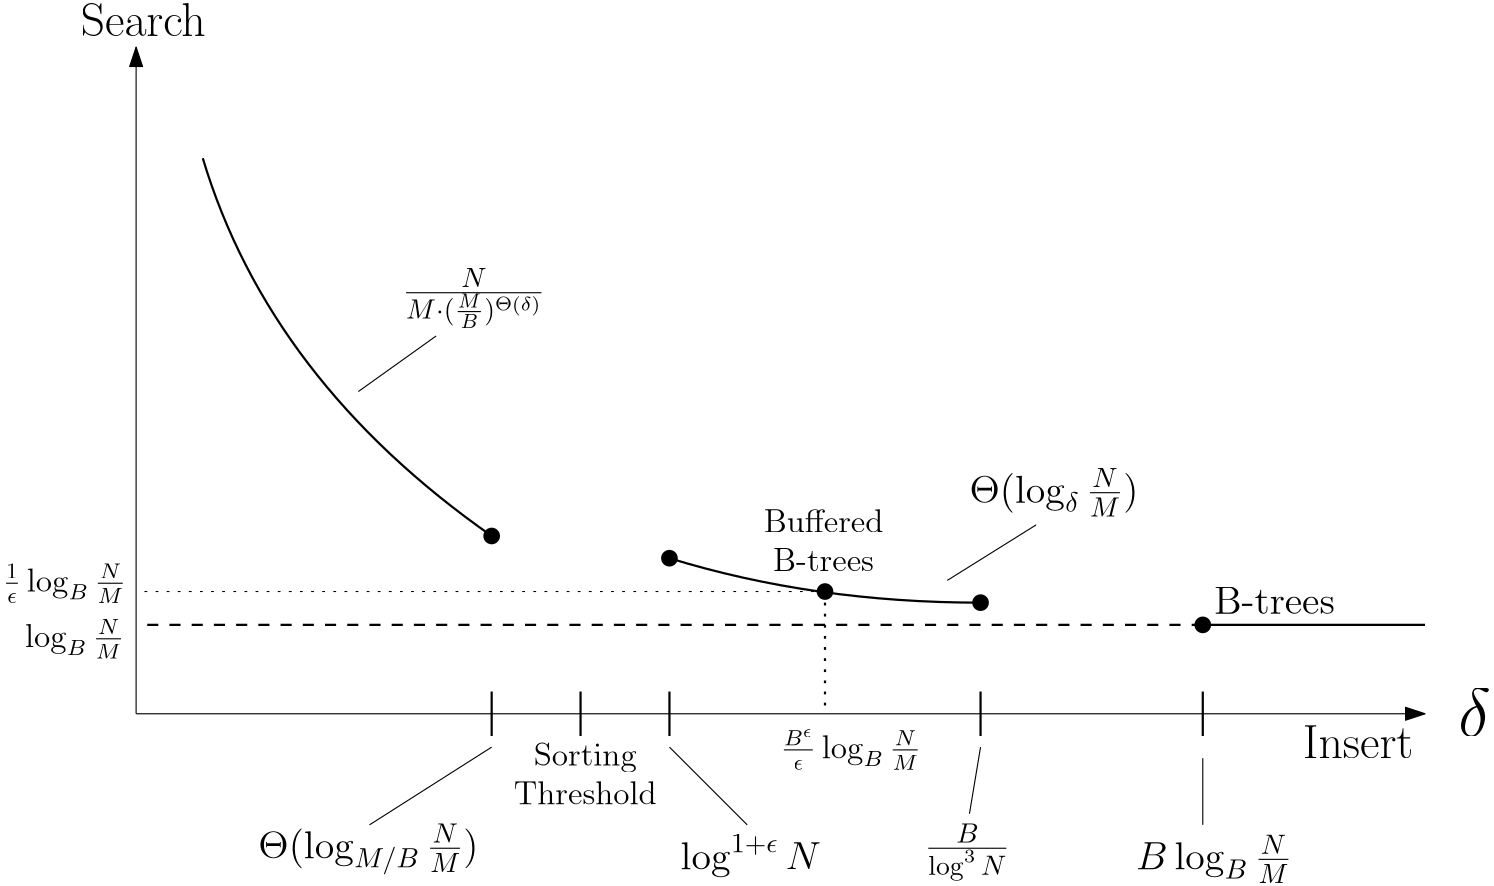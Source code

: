 <?xml version="1.0"?>
<!DOCTYPE ipe SYSTEM "ipe.dtd">
<ipe version="70107" creator="Ipe 7.2.2">
<info created="D:20160510144933" modified="D:20160518151954"/>
<ipestyle name="basic">
<symbol name="arrow/arc(spx)">
<path stroke="sym-stroke" fill="sym-stroke" pen="sym-pen">
0 0 m
-1 0.333 l
-1 -0.333 l
h
</path>
</symbol>
<symbol name="arrow/farc(spx)">
<path stroke="sym-stroke" fill="white" pen="sym-pen">
0 0 m
-1 0.333 l
-1 -0.333 l
h
</path>
</symbol>
<symbol name="arrow/ptarc(spx)">
<path stroke="sym-stroke" fill="sym-stroke" pen="sym-pen">
0 0 m
-1 0.333 l
-0.8 0 l
-1 -0.333 l
h
</path>
</symbol>
<symbol name="arrow/fptarc(spx)">
<path stroke="sym-stroke" fill="white" pen="sym-pen">
0 0 m
-1 0.333 l
-0.8 0 l
-1 -0.333 l
h
</path>
</symbol>
<symbol name="mark/circle(sx)" transformations="translations">
<path fill="sym-stroke">
0.6 0 0 0.6 0 0 e
0.4 0 0 0.4 0 0 e
</path>
</symbol>
<symbol name="mark/disk(sx)" transformations="translations">
<path fill="sym-stroke">
0.6 0 0 0.6 0 0 e
</path>
</symbol>
<symbol name="mark/fdisk(sfx)" transformations="translations">
<group>
<path fill="sym-fill">
0.5 0 0 0.5 0 0 e
</path>
<path fill="sym-stroke" fillrule="eofill">
0.6 0 0 0.6 0 0 e
0.4 0 0 0.4 0 0 e
</path>
</group>
</symbol>
<symbol name="mark/box(sx)" transformations="translations">
<path fill="sym-stroke" fillrule="eofill">
-0.6 -0.6 m
0.6 -0.6 l
0.6 0.6 l
-0.6 0.6 l
h
-0.4 -0.4 m
0.4 -0.4 l
0.4 0.4 l
-0.4 0.4 l
h
</path>
</symbol>
<symbol name="mark/square(sx)" transformations="translations">
<path fill="sym-stroke">
-0.6 -0.6 m
0.6 -0.6 l
0.6 0.6 l
-0.6 0.6 l
h
</path>
</symbol>
<symbol name="mark/fsquare(sfx)" transformations="translations">
<group>
<path fill="sym-fill">
-0.5 -0.5 m
0.5 -0.5 l
0.5 0.5 l
-0.5 0.5 l
h
</path>
<path fill="sym-stroke" fillrule="eofill">
-0.6 -0.6 m
0.6 -0.6 l
0.6 0.6 l
-0.6 0.6 l
h
-0.4 -0.4 m
0.4 -0.4 l
0.4 0.4 l
-0.4 0.4 l
h
</path>
</group>
</symbol>
<symbol name="mark/cross(sx)" transformations="translations">
<group>
<path fill="sym-stroke">
-0.43 -0.57 m
0.57 0.43 l
0.43 0.57 l
-0.57 -0.43 l
h
</path>
<path fill="sym-stroke">
-0.43 0.57 m
0.57 -0.43 l
0.43 -0.57 l
-0.57 0.43 l
h
</path>
</group>
</symbol>
<symbol name="arrow/fnormal(spx)">
<path stroke="sym-stroke" fill="white" pen="sym-pen">
0 0 m
-1 0.333 l
-1 -0.333 l
h
</path>
</symbol>
<symbol name="arrow/pointed(spx)">
<path stroke="sym-stroke" fill="sym-stroke" pen="sym-pen">
0 0 m
-1 0.333 l
-0.8 0 l
-1 -0.333 l
h
</path>
</symbol>
<symbol name="arrow/fpointed(spx)">
<path stroke="sym-stroke" fill="white" pen="sym-pen">
0 0 m
-1 0.333 l
-0.8 0 l
-1 -0.333 l
h
</path>
</symbol>
<symbol name="arrow/linear(spx)">
<path stroke="sym-stroke" pen="sym-pen">
-1 0.333 m
0 0 l
-1 -0.333 l
</path>
</symbol>
<symbol name="arrow/fdouble(spx)">
<path stroke="sym-stroke" fill="white" pen="sym-pen">
0 0 m
-1 0.333 l
-1 -0.333 l
h
-1 0 m
-2 0.333 l
-2 -0.333 l
h
</path>
</symbol>
<symbol name="arrow/double(spx)">
<path stroke="sym-stroke" fill="sym-stroke" pen="sym-pen">
0 0 m
-1 0.333 l
-1 -0.333 l
h
-1 0 m
-2 0.333 l
-2 -0.333 l
h
</path>
</symbol>
<pen name="heavier" value="0.8"/>
<pen name="fat" value="1.2"/>
<pen name="ultrafat" value="2"/>
<symbolsize name="large" value="5"/>
<symbolsize name="small" value="2"/>
<symbolsize name="tiny" value="1.1"/>
<arrowsize name="large" value="10"/>
<arrowsize name="small" value="5"/>
<arrowsize name="tiny" value="3"/>
<color name="red" value="1 0 0"/>
<color name="green" value="0 1 0"/>
<color name="blue" value="0 0 1"/>
<color name="yellow" value="1 1 0"/>
<color name="orange" value="1 0.647 0"/>
<color name="gold" value="1 0.843 0"/>
<color name="purple" value="0.627 0.125 0.941"/>
<color name="gray" value="0.745"/>
<color name="brown" value="0.647 0.165 0.165"/>
<color name="navy" value="0 0 0.502"/>
<color name="pink" value="1 0.753 0.796"/>
<color name="seagreen" value="0.18 0.545 0.341"/>
<color name="turquoise" value="0.251 0.878 0.816"/>
<color name="violet" value="0.933 0.51 0.933"/>
<color name="darkblue" value="0 0 0.545"/>
<color name="darkcyan" value="0 0.545 0.545"/>
<color name="darkgray" value="0.663"/>
<color name="darkgreen" value="0 0.392 0"/>
<color name="darkmagenta" value="0.545 0 0.545"/>
<color name="darkorange" value="1 0.549 0"/>
<color name="darkred" value="0.545 0 0"/>
<color name="lightblue" value="0.678 0.847 0.902"/>
<color name="lightcyan" value="0.878 1 1"/>
<color name="lightgray" value="0.827"/>
<color name="lightgreen" value="0.565 0.933 0.565"/>
<color name="lightyellow" value="1 1 0.878"/>
<dashstyle name="dashed" value="[4] 0"/>
<dashstyle name="dotted" value="[1 3] 0"/>
<dashstyle name="dash dotted" value="[4 2 1 2] 0"/>
<dashstyle name="dash dot dotted" value="[4 2 1 2 1 2] 0"/>
<textsize name="large" value="\large"/>
<textsize name="Large" value="\Large"/>
<textsize name="LARGE" value="\LARGE"/>
<textsize name="huge" value="\huge"/>
<textsize name="Huge" value="\Huge"/>
<textsize name="small" value="\small"/>
<textsize name="footnote" value="\footnotesize"/>
<textsize name="tiny" value="\tiny"/>
<textstyle name="center" begin="\begin{center}" end="\end{center}"/>
<textstyle name="itemize" begin="\begin{itemize}" end="\end{itemize}"/>
<textstyle name="item" begin="\begin{itemize}\item{}" end="\end{itemize}"/>
<gridsize name="4 pts" value="4"/>
<gridsize name="8 pts (~3 mm)" value="8"/>
<gridsize name="16 pts (~6 mm)" value="16"/>
<gridsize name="32 pts (~12 mm)" value="32"/>
<gridsize name="10 pts (~3.5 mm)" value="10"/>
<gridsize name="20 pts (~7 mm)" value="20"/>
<gridsize name="14 pts (~5 mm)" value="14"/>
<gridsize name="28 pts (~10 mm)" value="28"/>
<gridsize name="56 pts (~20 mm)" value="56"/>
<anglesize name="90 deg" value="90"/>
<anglesize name="60 deg" value="60"/>
<anglesize name="45 deg" value="45"/>
<anglesize name="30 deg" value="30"/>
<anglesize name="22.5 deg" value="22.5"/>
<opacity name="10%" value="0.1"/>
<opacity name="30%" value="0.3"/>
<opacity name="50%" value="0.5"/>
<opacity name="75%" value="0.75"/>
<tiling name="falling" angle="-60" step="4" width="1"/>
<tiling name="rising" angle="30" step="4" width="1"/>
</ipestyle>
<page>
<layer name="alpha"/>
<view layers="alpha" active="alpha"/>
<path layer="alpha" stroke="black" arrow="normal/normal">
64 560 m
64 800 l
</path>
<path stroke="black" arrow="normal/normal">
64 560 m
528 560 l
</path>
<use name="mark/disk(sx)" pos="192 624" size="large" stroke="black"/>
<use name="mark/disk(sx)" pos="256 616" size="large" stroke="black"/>
<use name="mark/disk(sx)" pos="448 592" size="large" stroke="black"/>
<path stroke="black" pen="heavier">
88 760 m
112 680
192 624 c
</path>
<path stroke="black" pen="heavier">
448 592 m
528 592 l
</path>
<text matrix="1 0 0 1 -4 -4" transformations="translations" pos="488 548" stroke="black" type="label" width="39.81" height="11.761" depth="0" valign="baseline" size="LARGE">Insert</text>
<text matrix="1 0 0 1 16 -8" transformations="translations" pos="28 812" stroke="black" type="label" width="45.123" height="11.955" depth="0" valign="baseline" size="LARGE">Search</text>
<text matrix="1 0 0 1 -8 -12" transformations="translations" pos="460 608" stroke="black" type="label" width="43.583" height="9.803" depth="0" valign="baseline" size="Large">B-trees</text>
<use name="mark/disk(sx)" pos="368 600" size="large" stroke="black"/>
<path stroke="black" pen="heavier">
256 616 m
308 600
368 600 c
</path>
<use name="mark/disk(sx)" pos="312 604" size="large" stroke="black"/>
<path stroke="black" dash="dotted">
312 604 m
64 604 l
</path>
<path stroke="black" dash="dotted" pen="heavier">
312 604 m
312 560 l
</path>
<text matrix="1 0 0 1 4 -8" transformations="translations" pos="12 612" stroke="black" type="label" width="44.381" height="10.156" depth="4.12" valign="baseline" size="large">$\frac{1}{\epsilon}\log_B\frac{N}{M}$</text>
<text matrix="1 0 0 1 0 -4" transformations="translations" pos="296 548" stroke="black" type="label" width="50.553" height="10.156" depth="4.12" valign="baseline" size="large">$\frac{B^\epsilon}{\epsilon}\log_B\frac{N}{M}$</text>
<path stroke="black" dash="dashed" pen="heavier">
448 592 m
64 592 l
</path>
<text matrix="1 0 0 1 4 -8" transformations="translations" pos="20 592" stroke="black" type="label" width="35.764" height="10.156" depth="4.12" valign="baseline" size="large">$\log_B\frac{N}{M}$</text>
<path stroke="black" pen="heavier">
192 568 m
192 552 l
</path>
<path stroke="black" pen="heavier">
256 568 m
256 552 l
</path>
<path stroke="black" pen="heavier">
368 568 m
368 552 l
</path>
<path stroke="black" pen="heavier">
448 568 m
448 552 l
</path>
<path stroke="black" pen="heavier">
224 568 m
224 552 l
</path>
<text matrix="1 0 0 1 -16 -8" transformations="translations" pos="204 544" stroke="black" type="minipage" width="75.384" height="13.547" depth="8.57" valign="baseline" size="large" style="center">Sorting\\
Threshold</text>
<text matrix="1 0 0 1 0 -12" transformations="translations" pos="540 564" stroke="black" type="label" width="11.679" height="17.213" depth="0" valign="baseline" size="Huge">$\delta$</text>
<text matrix="1 0 0 1 -24 -8" transformations="translations" pos="300 628" stroke="black" type="minipage" width="70.956" height="13.61" depth="8.64" valign="baseline" size="large" style="center">Buffered \\
B-trees</text>
<text matrix="1 0 0 1 36 -20" transformations="translations" pos="124 728" stroke="black" type="label" width="51.109" height="12.451" depth="9.14" valign="baseline" size="Large">$\frac{N}{M\cdot(\frac{M}{B})^{\Theta(\delta)}}$</text>
<text matrix="1 0 0 1 0 -16" transformations="translations" pos="364 652" stroke="black" type="label" width="60.832" height="12.453" depth="4.95" valign="baseline" size="Large">$\Theta(\log_\delta \frac{N}{M})$</text>
<path stroke="black">
356 608 m
388 628 l
</path>
<text matrix="1 0 0 1 -20 12" transformations="translations" pos="128 496" stroke="black" type="label" width="79.263" height="12.455" depth="5.78" valign="baseline" size="Large">$\Theta(\log_{M/B}\frac{N}{M})$</text>
<text matrix="1 0 0 1 16 -12" transformations="translations" pos="244 516" stroke="black" type="label" width="50.554" height="12.536" depth="2.79" valign="baseline" size="Large">$\log^{1+\epsilon} N$</text>
<text matrix="1 0 0 1 -24 -4" transformations="translations" pos="372 512" stroke="black" type="label" width="30.48" height="12.455" depth="7.9" valign="baseline" size="Large">$\frac{B}{\log^3N}$</text>
<text matrix="1 0 0 1 -16 -12" transformations="translations" pos="440 516" stroke="black" type="label" width="56.019" height="12.453" depth="4.95" valign="baseline" size="Large">$B\log_B\frac{N}{M}$</text>
<path stroke="black">
448 544 m
448 520 l
</path>
<path stroke="black">
368 548 m
364 524 l
</path>
<path stroke="black">
256 548 m
284 520 l
</path>
<path stroke="black">
192 548 m
148 520 l
</path>
<path stroke="black">
172 696 m
144 676 l
</path>
</page>
</ipe>
